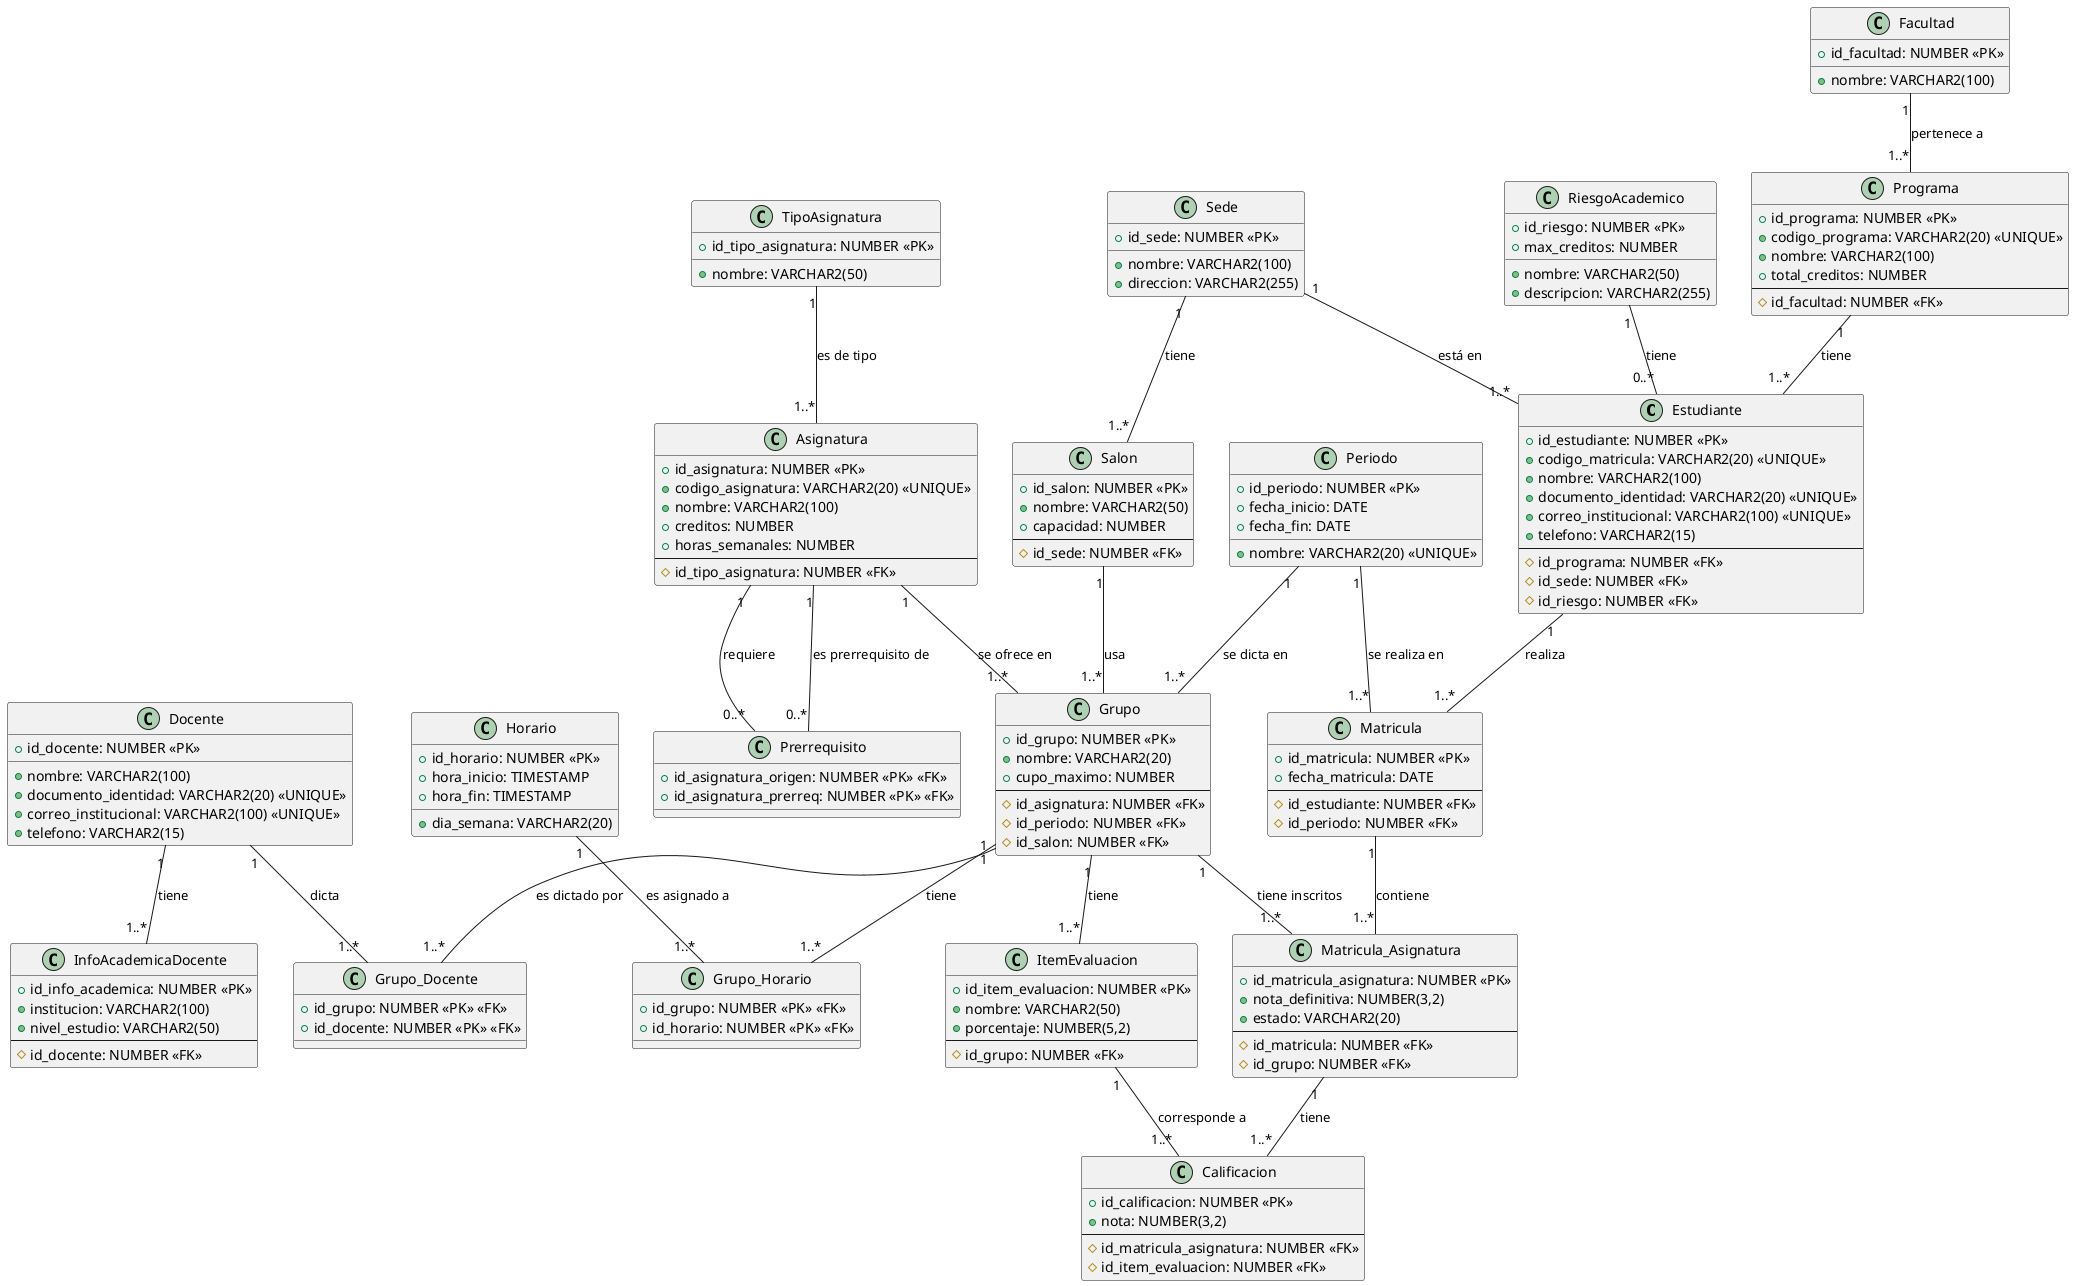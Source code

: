 @startuml
' Modelo de Clases para el Sistema Académico - Universidad del Quindío

' --- Entidades Principales ---

class Estudiante {
  + id_estudiante: NUMBER <<PK>>
  + codigo_matricula: VARCHAR2(20) <<UNIQUE>>
  + nombre: VARCHAR2(100)
  + documento_identidad: VARCHAR2(20) <<UNIQUE>>
  + correo_institucional: VARCHAR2(100) <<UNIQUE>>
  + telefono: VARCHAR2(15)
  --
  # id_programa: NUMBER <<FK>>
  # id_sede: NUMBER <<FK>>
  # id_riesgo: NUMBER <<FK>>
}

class Docente {
  + id_docente: NUMBER <<PK>>
  + nombre: VARCHAR2(100)
  + documento_identidad: VARCHAR2(20) <<UNIQUE>>
  + correo_institucional: VARCHAR2(100) <<UNIQUE>>
  + telefono: VARCHAR2(15)
}

class Programa {
  + id_programa: NUMBER <<PK>>
  + codigo_programa: VARCHAR2(20) <<UNIQUE>>
  + nombre: VARCHAR2(100)
  + total_creditos: NUMBER
  --
  # id_facultad: NUMBER <<FK>>
}

class Asignatura {
  + id_asignatura: NUMBER <<PK>>
  + codigo_asignatura: VARCHAR2(20) <<UNIQUE>>
  + nombre: VARCHAR2(100)
  + creditos: NUMBER
  + horas_semanales: NUMBER
  --
  # id_tipo_asignatura: NUMBER <<FK>>
}

class Grupo {
  + id_grupo: NUMBER <<PK>>
  + nombre: VARCHAR2(20)
  + cupo_maximo: NUMBER
  --
  # id_asignatura: NUMBER <<FK>>
  # id_periodo: NUMBER <<FK>>
  # id_salon: NUMBER <<FK>>
}

class Matricula {
  + id_matricula: NUMBER <<PK>>
  + fecha_matricula: DATE
  --
  # id_estudiante: NUMBER <<FK>>
  # id_periodo: NUMBER <<FK>>
}

class Calificacion {
  + id_calificacion: NUMBER <<PK>>
  + nota: NUMBER(3,2)
  --
  # id_matricula_asignatura: NUMBER <<FK>>
  # id_item_evaluacion: NUMBER <<FK>>
}

class ItemEvaluacion {
  + id_item_evaluacion: NUMBER <<PK>>
  + nombre: VARCHAR2(50)
  + porcentaje: NUMBER(5,2)
  --
  # id_grupo: NUMBER <<FK>>
}

' --- Entidades de Soporte y Catálogos ---

class Facultad {
  + id_facultad: NUMBER <<PK>>
  + nombre: VARCHAR2(100)
}

class Sede {
  + id_sede: NUMBER <<PK>>
  + nombre: VARCHAR2(100)
  + direccion: VARCHAR2(255)
}

class Salon {
  + id_salon: NUMBER <<PK>>
  + nombre: VARCHAR2(50)
  + capacidad: NUMBER
  --
  # id_sede: NUMBER <<FK>>
}

class Periodo {
  + id_periodo: NUMBER <<PK>>
  + nombre: VARCHAR2(20) <<UNIQUE>>
  + fecha_inicio: DATE
  + fecha_fin: DATE
}

class Horario {
  + id_horario: NUMBER <<PK>>
  + dia_semana: VARCHAR2(20)
  + hora_inicio: TIMESTAMP
  + hora_fin: TIMESTAMP
}

class RiesgoAcademico {
  + id_riesgo: NUMBER <<PK>>
  + nombre: VARCHAR2(50)
  + descripcion: VARCHAR2(255)
  + max_creditos: NUMBER
}

class TipoAsignatura {
  + id_tipo_asignatura: NUMBER <<PK>>
  + nombre: VARCHAR2(50)
}

class InfoAcademicaDocente {
    + id_info_academica: NUMBER <<PK>>
    + institucion: VARCHAR2(100)
    + nivel_estudio: VARCHAR2(50)
    --
    # id_docente: NUMBER <<FK>>
}

' --- Tablas de Unión (Relaciones N:M) ---

class Matricula_Asignatura {
  + id_matricula_asignatura: NUMBER <<PK>>
  + nota_definitiva: NUMBER(3,2)
  + estado: VARCHAR2(20)
  --
  # id_matricula: NUMBER <<FK>>
  # id_grupo: NUMBER <<FK>>
}

class Grupo_Docente {
  + id_grupo: NUMBER <<PK>> <<FK>>
  + id_docente: NUMBER <<PK>> <<FK>>
}

class Grupo_Horario {
    + id_grupo: NUMBER <<PK>> <<FK>>
    + id_horario: NUMBER <<PK>> <<FK>>
}

class Prerrequisito {
  + id_asignatura_origen: NUMBER <<PK>> <<FK>>
  + id_asignatura_prerreq: NUMBER <<PK>> <<FK>>
}

' --- Relaciones ---

Programa "1" -- "1..*" Estudiante : tiene
Facultad "1" -- "1..*" Programa : pertenece a

Sede "1" -- "1..*" Estudiante : está en
Sede "1" -- "1..*" Salon : tiene

RiesgoAcademico "1" -- "0..*" Estudiante : tiene

Asignatura "1" -- "1..*" Grupo : se ofrece en
TipoAsignatura "1" -- "1..*" Asignatura : es de tipo

Periodo "1" -- "1..*" Grupo : se dicta en
Periodo "1" -- "1..*" Matricula : se realiza en

Salon "1" -- "1..*" Grupo : usa

Estudiante "1" -- "1..*" Matricula : realiza

Matricula "1" -- "1..*" Matricula_Asignatura : contiene
Grupo "1" -- "1..*" Matricula_Asignatura : tiene inscritos

Matricula_Asignatura "1" -- "1..*" Calificacion : tiene
ItemEvaluacion "1" -- "1..*" Calificacion : corresponde a

Grupo "1" -- "1..*" ItemEvaluacion : tiene

Docente "1" -- "1..*" InfoAcademicaDocente : tiene

' Relaciones N:M
Asignatura "1" -- "0..*" Prerrequisito : requiere
Asignatura "1" -- "0..*" Prerrequisito : es prerrequisito de

Grupo "1" -- "1..*" Grupo_Docente : es dictado por
Docente "1" -- "1..*" Grupo_Docente : dicta

Grupo "1" -- "1..*" Grupo_Horario : tiene
Horario "1" -- "1..*" Grupo_Horario : es asignado a

@enduml

